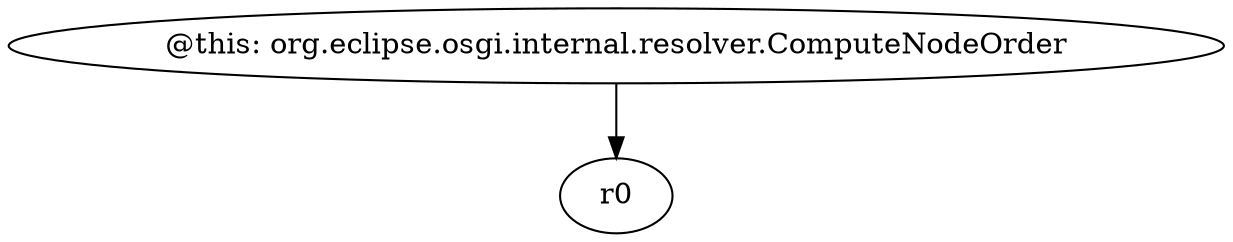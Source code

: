 digraph g {
0[label="@this: org.eclipse.osgi.internal.resolver.ComputeNodeOrder"]
1[label="r0"]
0->1[label=""]
}